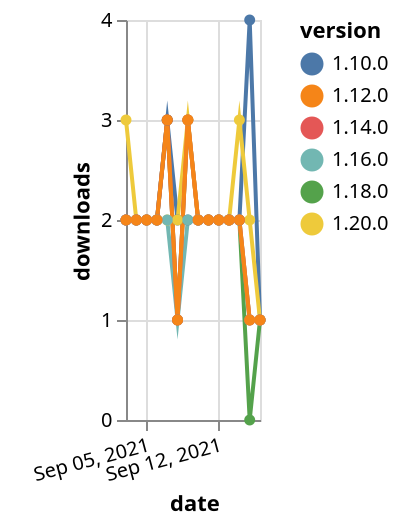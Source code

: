 {"$schema": "https://vega.github.io/schema/vega-lite/v5.json", "description": "A simple bar chart with embedded data.", "data": {"values": [{"date": "2021-09-03", "total": 661, "delta": 2, "version": "1.18.0"}, {"date": "2021-09-04", "total": 663, "delta": 2, "version": "1.18.0"}, {"date": "2021-09-05", "total": 665, "delta": 2, "version": "1.18.0"}, {"date": "2021-09-06", "total": 667, "delta": 2, "version": "1.18.0"}, {"date": "2021-09-07", "total": 670, "delta": 3, "version": "1.18.0"}, {"date": "2021-09-08", "total": 671, "delta": 1, "version": "1.18.0"}, {"date": "2021-09-09", "total": 674, "delta": 3, "version": "1.18.0"}, {"date": "2021-09-10", "total": 676, "delta": 2, "version": "1.18.0"}, {"date": "2021-09-11", "total": 678, "delta": 2, "version": "1.18.0"}, {"date": "2021-09-12", "total": 680, "delta": 2, "version": "1.18.0"}, {"date": "2021-09-13", "total": 682, "delta": 2, "version": "1.18.0"}, {"date": "2021-09-14", "total": 684, "delta": 2, "version": "1.18.0"}, {"date": "2021-09-15", "total": 684, "delta": 0, "version": "1.18.0"}, {"date": "2021-09-16", "total": 685, "delta": 1, "version": "1.18.0"}, {"date": "2021-09-03", "total": 2049, "delta": 2, "version": "1.10.0"}, {"date": "2021-09-04", "total": 2051, "delta": 2, "version": "1.10.0"}, {"date": "2021-09-05", "total": 2053, "delta": 2, "version": "1.10.0"}, {"date": "2021-09-06", "total": 2055, "delta": 2, "version": "1.10.0"}, {"date": "2021-09-07", "total": 2058, "delta": 3, "version": "1.10.0"}, {"date": "2021-09-08", "total": 2060, "delta": 2, "version": "1.10.0"}, {"date": "2021-09-09", "total": 2062, "delta": 2, "version": "1.10.0"}, {"date": "2021-09-10", "total": 2064, "delta": 2, "version": "1.10.0"}, {"date": "2021-09-11", "total": 2066, "delta": 2, "version": "1.10.0"}, {"date": "2021-09-12", "total": 2068, "delta": 2, "version": "1.10.0"}, {"date": "2021-09-13", "total": 2070, "delta": 2, "version": "1.10.0"}, {"date": "2021-09-14", "total": 2072, "delta": 2, "version": "1.10.0"}, {"date": "2021-09-15", "total": 2076, "delta": 4, "version": "1.10.0"}, {"date": "2021-09-16", "total": 2077, "delta": 1, "version": "1.10.0"}, {"date": "2021-09-03", "total": 194, "delta": 3, "version": "1.20.0"}, {"date": "2021-09-04", "total": 196, "delta": 2, "version": "1.20.0"}, {"date": "2021-09-05", "total": 198, "delta": 2, "version": "1.20.0"}, {"date": "2021-09-06", "total": 200, "delta": 2, "version": "1.20.0"}, {"date": "2021-09-07", "total": 202, "delta": 2, "version": "1.20.0"}, {"date": "2021-09-08", "total": 204, "delta": 2, "version": "1.20.0"}, {"date": "2021-09-09", "total": 207, "delta": 3, "version": "1.20.0"}, {"date": "2021-09-10", "total": 209, "delta": 2, "version": "1.20.0"}, {"date": "2021-09-11", "total": 211, "delta": 2, "version": "1.20.0"}, {"date": "2021-09-12", "total": 213, "delta": 2, "version": "1.20.0"}, {"date": "2021-09-13", "total": 215, "delta": 2, "version": "1.20.0"}, {"date": "2021-09-14", "total": 218, "delta": 3, "version": "1.20.0"}, {"date": "2021-09-15", "total": 220, "delta": 2, "version": "1.20.0"}, {"date": "2021-09-16", "total": 221, "delta": 1, "version": "1.20.0"}, {"date": "2021-09-03", "total": 937, "delta": 2, "version": "1.16.0"}, {"date": "2021-09-04", "total": 939, "delta": 2, "version": "1.16.0"}, {"date": "2021-09-05", "total": 941, "delta": 2, "version": "1.16.0"}, {"date": "2021-09-06", "total": 943, "delta": 2, "version": "1.16.0"}, {"date": "2021-09-07", "total": 945, "delta": 2, "version": "1.16.0"}, {"date": "2021-09-08", "total": 946, "delta": 1, "version": "1.16.0"}, {"date": "2021-09-09", "total": 948, "delta": 2, "version": "1.16.0"}, {"date": "2021-09-10", "total": 950, "delta": 2, "version": "1.16.0"}, {"date": "2021-09-11", "total": 952, "delta": 2, "version": "1.16.0"}, {"date": "2021-09-12", "total": 954, "delta": 2, "version": "1.16.0"}, {"date": "2021-09-13", "total": 956, "delta": 2, "version": "1.16.0"}, {"date": "2021-09-14", "total": 958, "delta": 2, "version": "1.16.0"}, {"date": "2021-09-15", "total": 959, "delta": 1, "version": "1.16.0"}, {"date": "2021-09-16", "total": 960, "delta": 1, "version": "1.16.0"}, {"date": "2021-09-03", "total": 1442, "delta": 2, "version": "1.14.0"}, {"date": "2021-09-04", "total": 1444, "delta": 2, "version": "1.14.0"}, {"date": "2021-09-05", "total": 1446, "delta": 2, "version": "1.14.0"}, {"date": "2021-09-06", "total": 1448, "delta": 2, "version": "1.14.0"}, {"date": "2021-09-07", "total": 1451, "delta": 3, "version": "1.14.0"}, {"date": "2021-09-08", "total": 1452, "delta": 1, "version": "1.14.0"}, {"date": "2021-09-09", "total": 1455, "delta": 3, "version": "1.14.0"}, {"date": "2021-09-10", "total": 1457, "delta": 2, "version": "1.14.0"}, {"date": "2021-09-11", "total": 1459, "delta": 2, "version": "1.14.0"}, {"date": "2021-09-12", "total": 1461, "delta": 2, "version": "1.14.0"}, {"date": "2021-09-13", "total": 1463, "delta": 2, "version": "1.14.0"}, {"date": "2021-09-14", "total": 1465, "delta": 2, "version": "1.14.0"}, {"date": "2021-09-15", "total": 1466, "delta": 1, "version": "1.14.0"}, {"date": "2021-09-16", "total": 1467, "delta": 1, "version": "1.14.0"}, {"date": "2021-09-03", "total": 1576, "delta": 2, "version": "1.12.0"}, {"date": "2021-09-04", "total": 1578, "delta": 2, "version": "1.12.0"}, {"date": "2021-09-05", "total": 1580, "delta": 2, "version": "1.12.0"}, {"date": "2021-09-06", "total": 1582, "delta": 2, "version": "1.12.0"}, {"date": "2021-09-07", "total": 1585, "delta": 3, "version": "1.12.0"}, {"date": "2021-09-08", "total": 1586, "delta": 1, "version": "1.12.0"}, {"date": "2021-09-09", "total": 1589, "delta": 3, "version": "1.12.0"}, {"date": "2021-09-10", "total": 1591, "delta": 2, "version": "1.12.0"}, {"date": "2021-09-11", "total": 1593, "delta": 2, "version": "1.12.0"}, {"date": "2021-09-12", "total": 1595, "delta": 2, "version": "1.12.0"}, {"date": "2021-09-13", "total": 1597, "delta": 2, "version": "1.12.0"}, {"date": "2021-09-14", "total": 1599, "delta": 2, "version": "1.12.0"}, {"date": "2021-09-15", "total": 1600, "delta": 1, "version": "1.12.0"}, {"date": "2021-09-16", "total": 1601, "delta": 1, "version": "1.12.0"}]}, "width": "container", "mark": {"type": "line", "point": {"filled": true}}, "encoding": {"x": {"field": "date", "type": "temporal", "timeUnit": "yearmonthdate", "title": "date", "axis": {"labelAngle": -15}}, "y": {"field": "delta", "type": "quantitative", "title": "downloads"}, "color": {"field": "version", "type": "nominal"}, "tooltip": {"field": "delta"}}}
